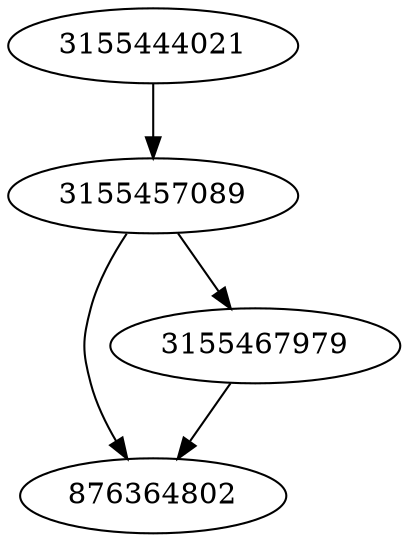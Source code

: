 strict digraph  {
3155457089;
876364802;
3155467979;
3155444021;
3155457089 -> 3155467979;
3155457089 -> 876364802;
3155467979 -> 876364802;
3155444021 -> 3155457089;
}
